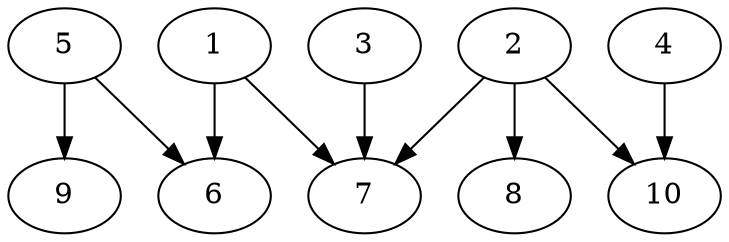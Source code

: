 // DAG automatically generated by daggen at Thu Oct  3 13:58:05 2019
// ./daggen --dot -n 10 --ccr 0.3 --fat 0.9 --regular 0.5 --density 0.6 --mindata 5242880 --maxdata 52428800 
digraph G {
  1 [size="28866560", alpha="0.17", expect_size="8659968"] 
  1 -> 6 [size ="8659968"]
  1 -> 7 [size ="8659968"]
  2 [size="49861973", alpha="0.03", expect_size="14958592"] 
  2 -> 7 [size ="14958592"]
  2 -> 8 [size ="14958592"]
  2 -> 10 [size ="14958592"]
  3 [size="53002240", alpha="0.03", expect_size="15900672"] 
  3 -> 7 [size ="15900672"]
  4 [size="153630720", alpha="0.01", expect_size="46089216"] 
  4 -> 10 [size ="46089216"]
  5 [size="63829333", alpha="0.02", expect_size="19148800"] 
  5 -> 6 [size ="19148800"]
  5 -> 9 [size ="19148800"]
  6 [size="54360747", alpha="0.09", expect_size="16308224"] 
  7 [size="124016640", alpha="0.01", expect_size="37204992"] 
  8 [size="94815573", alpha="0.11", expect_size="28444672"] 
  9 [size="27002880", alpha="0.19", expect_size="8100864"] 
  10 [size="135570773", alpha="0.04", expect_size="40671232"] 
}
